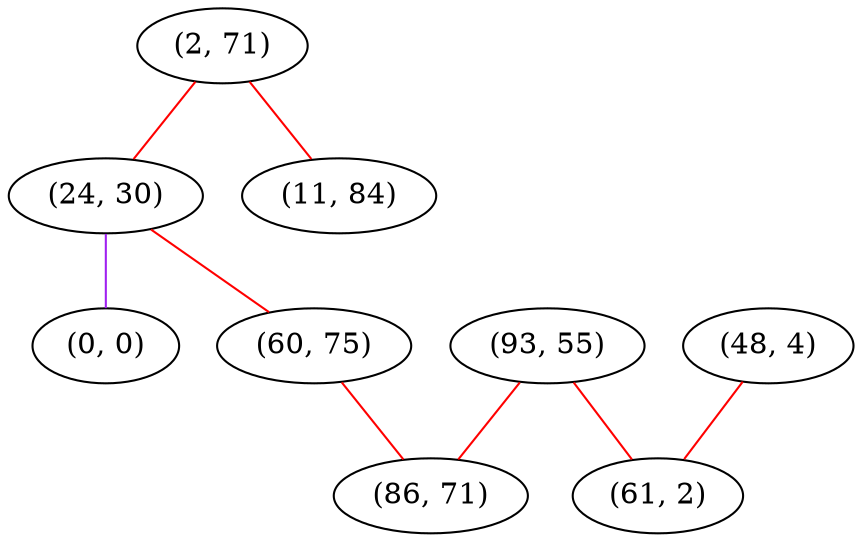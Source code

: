 graph "" {
"(2, 71)";
"(24, 30)";
"(0, 0)";
"(60, 75)";
"(48, 4)";
"(93, 55)";
"(11, 84)";
"(61, 2)";
"(86, 71)";
"(2, 71)" -- "(24, 30)"  [color=red, key=0, weight=1];
"(2, 71)" -- "(11, 84)"  [color=red, key=0, weight=1];
"(24, 30)" -- "(0, 0)"  [color=purple, key=0, weight=4];
"(24, 30)" -- "(60, 75)"  [color=red, key=0, weight=1];
"(60, 75)" -- "(86, 71)"  [color=red, key=0, weight=1];
"(48, 4)" -- "(61, 2)"  [color=red, key=0, weight=1];
"(93, 55)" -- "(61, 2)"  [color=red, key=0, weight=1];
"(93, 55)" -- "(86, 71)"  [color=red, key=0, weight=1];
}
